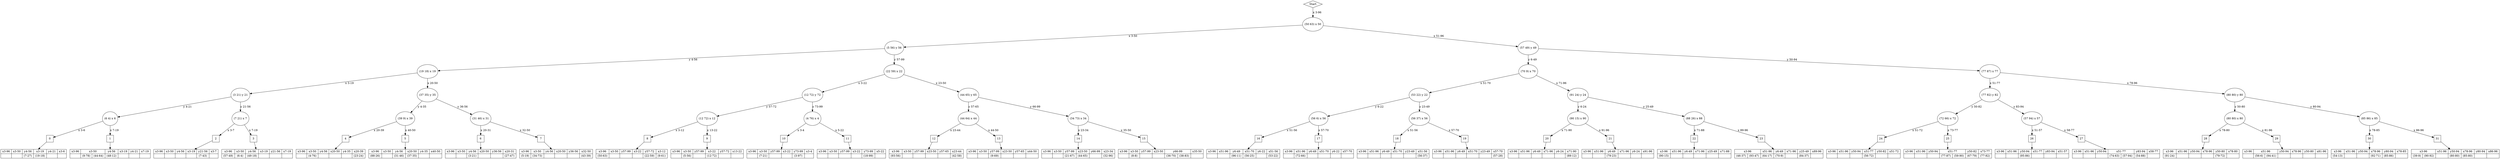 digraph graphname{
ratio="fill";margin=0;
Node0 [shape=diamond label="Start"]
Node0 -> Node1 [label="x 3-96"]
Node1 [width=1 height=1 label ="(50 63) x 50"]
Node1 -> Node2 [label="x 3-50"]
Node2 [width=1 height=1 label ="(5 56) y 56"]
Node2 -> Node3 [label="y 4-56"]
Node3 [width=1 height=1 label ="(19 18) x 19"]
Node3 -> Node4 [label="x 3-19"]
Node4 [width=1 height=1 label ="(3 21) y 21"]
Node4 -> Node5 [label="y 4-21"]
Node5 [width=1 height=1 label ="(6 4) x 6"]
Node5 -> Node6 [label="x 3-6"]
Node6 [shape=rectangle width=0.5 height=0.5 label="0"]
struct37 [shape=record label=" {x3-96|{}}|{x3-50|{}}|{y4-56|{ (7-27)}}|{x3-19|{ (19-18)}}|{y4-21|{}}|{x3-6|{}}"]
Node6 -> struct37
Node5 -> Node7 [label="x 7-19"]
Node7 [shape=rectangle width=0.5 height=0.5 label="1"]
struct43 [shape=record label=" {x3-96|{}}|{x3-50|{ (9-78)|(44-64)}}|{y4-56|{ (48-12)}}|{x3-19|{}}|{y4-21|{}}|{x7-19|{}}"]
Node7 -> struct43
Node4 -> Node8 [label="y 21-56"]
Node8 [width=1 height=1 label ="(7 21) x 7"]
Node8 -> Node9 [label="x 3-7"]
Node9 [shape=rectangle width=0.5 height=0.5 label="2"]
struct55 [shape=record label=" {x3-96|{}}|{x3-50|{}}|{y4-56|{}}|{x3-19|{}}|{y21-56|{ (7-43)}}|{x3-7|{}}"]
Node9 -> struct55
Node8 -> Node10 [label="x 7-19"]
Node10 [shape=rectangle width=0.5 height=0.5 label="3"]
struct61 [shape=record label=" {x3-96|{ (57-49)}}|{x3-50|{ (6-4)}}|{y4-56|{ (49-18)}}|{x3-19|{}}|{y21-56|{}}|{x7-19|{}}"]
Node10 -> struct61
Node3 -> Node11 [label="x 20-50"]
Node11 [width=1 height=1 label ="(37 35) y 35"]
Node11 -> Node12 [label="y 4-35"]
Node12 [width=1 height=1 label ="(39 9) x 39"]
Node12 -> Node13 [label="x 20-39"]
Node13 [shape=rectangle width=0.5 height=0.5 label="4"]
struct79 [shape=record label=" {x3-96|{}}|{x3-50|{ (4-76)}}|{y4-56|{}}|{x20-50|{}}|{y4-35|{}}|{x20-39|{ (23-24)}}"]
Node13 -> struct79
Node12 -> Node14 [label="x 40-50"]
Node14 [shape=rectangle width=0.5 height=0.5 label="5"]
struct85 [shape=record label=" {x3-96|{ (88-26)}}|{x3-50|{}}|{y4-56|{ (31-46)}}|{x20-50|{ (37-35)}}|{y4-35|{}}|{x40-50|{}}"]
Node14 -> struct85
Node11 -> Node15 [label="y 36-56"]
Node15 [width=1 height=1 label ="(31 46) x 31"]
Node15 -> Node16 [label="x 20-31"]
Node16 [shape=rectangle width=0.5 height=0.5 label="6"]
struct97 [shape=record label=" {x3-96|{}}|{x3-50|{}}|{y4-56|{ (3-21)}}|{x20-50|{}}|{y36-56|{}}|{x20-31|{ (27-47)}}"]
Node16 -> struct97
Node15 -> Node17 [label="x 32-50"]
Node17 [shape=rectangle width=0.5 height=0.5 label="7"]
struct103 [shape=record label=" {x3-96|{ (5-19)}}|{x3-50|{ (34-73)}}|{y4-56|{}}|{x20-50|{}}|{y36-56|{}}|{x32-50|{ (43-39)}}"]
Node17 -> struct103
Node2 -> Node18 [label="y 57-99"]
Node18 [width=1 height=1 label ="(22 59) x 22"]
Node18 -> Node19 [label="x 3-22"]
Node19 [width=1 height=1 label ="(12 72) y 72"]
Node19 -> Node20 [label="y 57-72"]
Node20 [width=1 height=1 label ="(12 72) x 12"]
Node20 -> Node21 [label="x 3-12"]
Node21 [shape=rectangle width=0.5 height=0.5 label="8"]
struct127 [shape=record label=" {x3-96|{ (50-63)}}|{x3-50|{}}|{y57-99|{}}|{x3-22|{}}|{y57-72|{ (22-59)}}|{x3-12|{ (9-61)}}"]
Node21 -> struct127
Node20 -> Node22 [label="x 13-22"]
Node22 [shape=rectangle width=0.5 height=0.5 label="9"]
struct133 [shape=record label=" {x3-96|{}}|{x3-50|{ (5-56)}}|{y57-99|{}}|{x3-22|{ (12-72)}}|{y57-72|{}}|{x13-22|{}}"]
Node22 -> struct133
Node19 -> Node23 [label="y 73-99"]
Node23 [width=1 height=1 label ="(4 76) x 4"]
Node23 -> Node24 [label="x 3-4"]
Node24 [shape=rectangle width=0.5 height=0.5 label="10"]
struct145 [shape=record label=" {x3-96|{}}|{x3-50|{ (7-21)}}|{y57-99|{}}|{x3-22|{}}|{y73-99|{ (3-97)}}|{x3-4|{}}"]
Node24 -> struct145
Node23 -> Node25 [label="x 5-22"]
Node25 [shape=rectangle width=0.5 height=0.5 label="11"]
struct151 [shape=record label=" {x3-96|{}}|{x3-50|{}}|{y57-99|{}}|{x3-22|{}}|{y73-99|{ (18-99)}}|{x5-22|{}}"]
Node25 -> struct151
Node18 -> Node26 [label="x 23-50"]
Node26 [width=1 height=1 label ="(44 65) y 65"]
Node26 -> Node27 [label="y 57-65"]
Node27 [width=1 height=1 label ="(44 64) x 44"]
Node27 -> Node28 [label="x 23-44"]
Node28 [shape=rectangle width=0.5 height=0.5 label="12"]
struct169 [shape=record label=" {x3-96|{ (93-56)}}|{x3-50|{}}|{y57-99|{}}|{x23-50|{}}|{y57-65|{}}|{x23-44|{ (42-58)}}"]
Node28 -> struct169
Node27 -> Node29 [label="x 44-50"]
Node29 [shape=rectangle width=0.5 height=0.5 label="13"]
struct175 [shape=record label=" {x3-96|{}}|{x3-50|{}}|{y57-99|{ (9-69)}}|{x23-50|{}}|{y57-65|{}}|{x44-50|{}}"]
Node29 -> struct175
Node26 -> Node30 [label="y 66-99"]
Node30 [width=1 height=1 label ="(34 73) x 34"]
Node30 -> Node31 [label="x 23-34"]
Node31 [shape=rectangle width=0.5 height=0.5 label="14"]
struct187 [shape=record label=" {x3-96|{}}|{x3-50|{}}|{y57-99|{ (21-67)}}|{x23-50|{ (44-65)}}|{y66-99|{}}|{x23-34|{ (32-96)}}"]
Node31 -> struct187
Node30 -> Node32 [label="x 35-50"]
Node32 [shape=rectangle width=0.5 height=0.5 label="15"]
struct193 [shape=record label=" {x3-96|{}}|{x3-50|{ (8-8)}}|{y57-99|{}}|{x23-50|{}}|{y66-99|{ (36-70)|(38-83)}}|{x35-50|{}}"]
Node32 -> struct193
Node1 -> Node33 [label="x 51-96"]
Node33 [width=1 height=1 label ="(57 49) y 49"]
Node33 -> Node34 [label="y 6-49"]
Node34 [width=1 height=1 label ="(70 9) x 70"]
Node34 -> Node35 [label="x 51-70"]
Node35 [width=1 height=1 label ="(53 22) y 22"]
Node35 -> Node36 [label="y 6-22"]
Node36 [width=1 height=1 label ="(56 6) x 56"]
Node36 -> Node37 [label="x 51-56"]
Node37 [shape=rectangle width=0.5 height=0.5 label="16"]
struct223 [shape=record label=" {x3-96|{}}|{x51-96|{}}|{y6-49|{ (96-11)}}|{x51-70|{ (56-25)}}|{y6-22|{}}|{x51-56|{ (53-22)}}"]
Node37 -> struct223
Node36 -> Node38 [label="x 57-70"]
Node38 [shape=rectangle width=0.5 height=0.5 label="17"]
struct229 [shape=record label=" {x3-96|{}}|{x51-96|{ (72-66)}}|{y6-49|{}}|{x51-70|{}}|{y6-22|{}}|{x57-70|{}}"]
Node38 -> struct229
Node35 -> Node39 [label="y 23-49"]
Node39 [width=1 height=1 label ="(56 37) x 56"]
Node39 -> Node40 [label="x 51-56"]
Node40 [shape=rectangle width=0.5 height=0.5 label="18"]
struct241 [shape=record label=" {x3-96|{}}|{x51-96|{}}|{y6-49|{}}|{x51-70|{}}|{y23-49|{}}|{x51-56|{ (56-37)}}"]
Node40 -> struct241
Node39 -> Node41 [label="x 57-70"]
Node41 [shape=rectangle width=0.5 height=0.5 label="19"]
struct247 [shape=record label=" {x3-96|{}}|{x51-96|{}}|{y6-49|{}}|{x51-70|{}}|{y23-49|{}}|{x57-70|{ (57-28)}}"]
Node41 -> struct247
Node34 -> Node42 [label="x 71-96"]
Node42 [width=1 height=1 label ="(91 24) y 24"]
Node42 -> Node43 [label="y 6-24"]
Node43 [width=1 height=1 label ="(90 15) x 90"]
Node43 -> Node44 [label="x 71-90"]
Node44 [shape=rectangle width=0.5 height=0.5 label="20"]
struct265 [shape=record label=" {x3-96|{}}|{x51-96|{}}|{y6-49|{}}|{x71-96|{}}|{y6-24|{}}|{x71-90|{ (89-12)}}"]
Node44 -> struct265
Node43 -> Node45 [label="x 91-96"]
Node45 [shape=rectangle width=0.5 height=0.5 label="21"]
struct271 [shape=record label=" {x3-96|{}}|{x51-96|{}}|{y6-49|{ (79-23)}}|{x71-96|{}}|{y6-24|{}}|{x91-96|{}}"]
Node45 -> struct271
Node42 -> Node46 [label="y 25-49"]
Node46 [width=1 height=1 label ="(88 26) x 88"]
Node46 -> Node47 [label="x 71-88"]
Node47 [shape=rectangle width=0.5 height=0.5 label="22"]
struct283 [shape=record label=" {x3-96|{ (90-15)}}|{x51-96|{}}|{y6-49|{}}|{x71-96|{}}|{y25-49|{}}|{x71-88|{}}"]
Node47 -> struct283
Node46 -> Node48 [label="x 89-96"]
Node48 [shape=rectangle width=0.5 height=0.5 label="23"]
struct289 [shape=record label=" {x3-96|{ (46-37)|(93-47)}}|{x51-96|{ (64-17)}}|{y6-49|{ (70-9)}}|{x71-96|{}}|{y25-49|{ (84-37)}}|{x89-96|{}}"]
Node48 -> struct289
Node33 -> Node49 [label="y 50-94"]
Node49 [width=1 height=1 label ="(77 87) x 77"]
Node49 -> Node50 [label="x 51-77"]
Node50 [width=1 height=1 label ="(77 82) y 82"]
Node50 -> Node51 [label="y 50-82"]
Node51 [width=1 height=1 label ="(72 66) x 72"]
Node51 -> Node52 [label="x 51-72"]
Node52 [shape=rectangle width=0.5 height=0.5 label="24"]
struct313 [shape=record label=" {x3-96|{}}|{x51-96|{}}|{y50-94|{}}|{x51-77|{ (56-72)}}|{y50-82|{}}|{x51-72|{}}"]
Node52 -> struct313
Node51 -> Node53 [label="x 73-77"]
Node53 [shape=rectangle width=0.5 height=0.5 label="25"]
struct319 [shape=record label=" {x3-96|{}}|{x51-96|{}}|{y50-94|{}}|{x51-77|{ (77-87)|(59-90)}}|{y50-82|{ (67-79)}}|{x73-77|{ (77-82)}}"]
Node53 -> struct319
Node50 -> Node54 [label="y 83-94"]
Node54 [width=1 height=1 label ="(57 94) x 57"]
Node54 -> Node55 [label="x 51-57"]
Node55 [shape=rectangle width=0.5 height=0.5 label="26"]
struct331 [shape=record label=" {x3-96|{}}|{x51-96|{}}|{y50-94|{ (95-86)}}|{x51-77|{}}|{y83-94|{}}|{x51-57|{}}"]
Node55 -> struct331
Node54 -> Node56 [label="x 58-77"]
Node56 [shape=rectangle width=0.5 height=0.5 label="27"]
struct337 [shape=record label=" {x3-96|{}}|{x51-96|{}}|{y50-94|{}}|{x51-77|{ (74-63)|(57-94)}}|{y83-94|{ (54-88)}}|{x58-77|{}}"]
Node56 -> struct337
Node49 -> Node57 [label="x 78-96"]
Node57 [width=1 height=1 label ="(80 80) y 80"]
Node57 -> Node58 [label="y 50-80"]
Node58 [width=1 height=1 label ="(80 80) x 80"]
Node58 -> Node59 [label="x 78-80"]
Node59 [shape=rectangle width=0.5 height=0.5 label="28"]
struct355 [shape=record label=" {x3-96|{ (91-24)}}|{x51-96|{}}|{y50-94|{}}|{x78-96|{}}|{y50-80|{ (79-72)}}|{x78-80|{}}"]
Node59 -> struct355
Node58 -> Node60 [label="x 81-96"]
Node60 [shape=rectangle width=0.5 height=0.5 label="29"]
struct361 [shape=record label=" {x3-96|{}}|{x51-96|{ (56-6)|(94-41)}}|{y50-94|{}}|{x78-96|{}}|{y50-80|{}}|{x81-96|{}}"]
Node60 -> struct361
Node57 -> Node61 [label="y 80-94"]
Node61 [width=1 height=1 label ="(85 86) x 85"]
Node61 -> Node62 [label="x 78-85"]
Node62 [shape=rectangle width=0.5 height=0.5 label="30"]
struct373 [shape=record label=" {x3-96|{ (54-13)}}|{x51-96|{}}|{y50-94|{}}|{x78-96|{ (92-71)}}|{y80-94|{ (85-86)}}|{x78-85|{}}"]
Node62 -> struct373
Node61 -> Node63 [label="x 86-96"]
Node63 [shape=rectangle width=0.5 height=0.5 label="31"]
struct379 [shape=record label=" {x3-96|{ (39-9)|(90-92)}}|{x51-96|{}}|{y50-94|{ (80-80)}}|{x78-96|{ (85-80)}}|{y80-94|{}}|{x86-96|{}}"]
Node63 -> struct379
}
